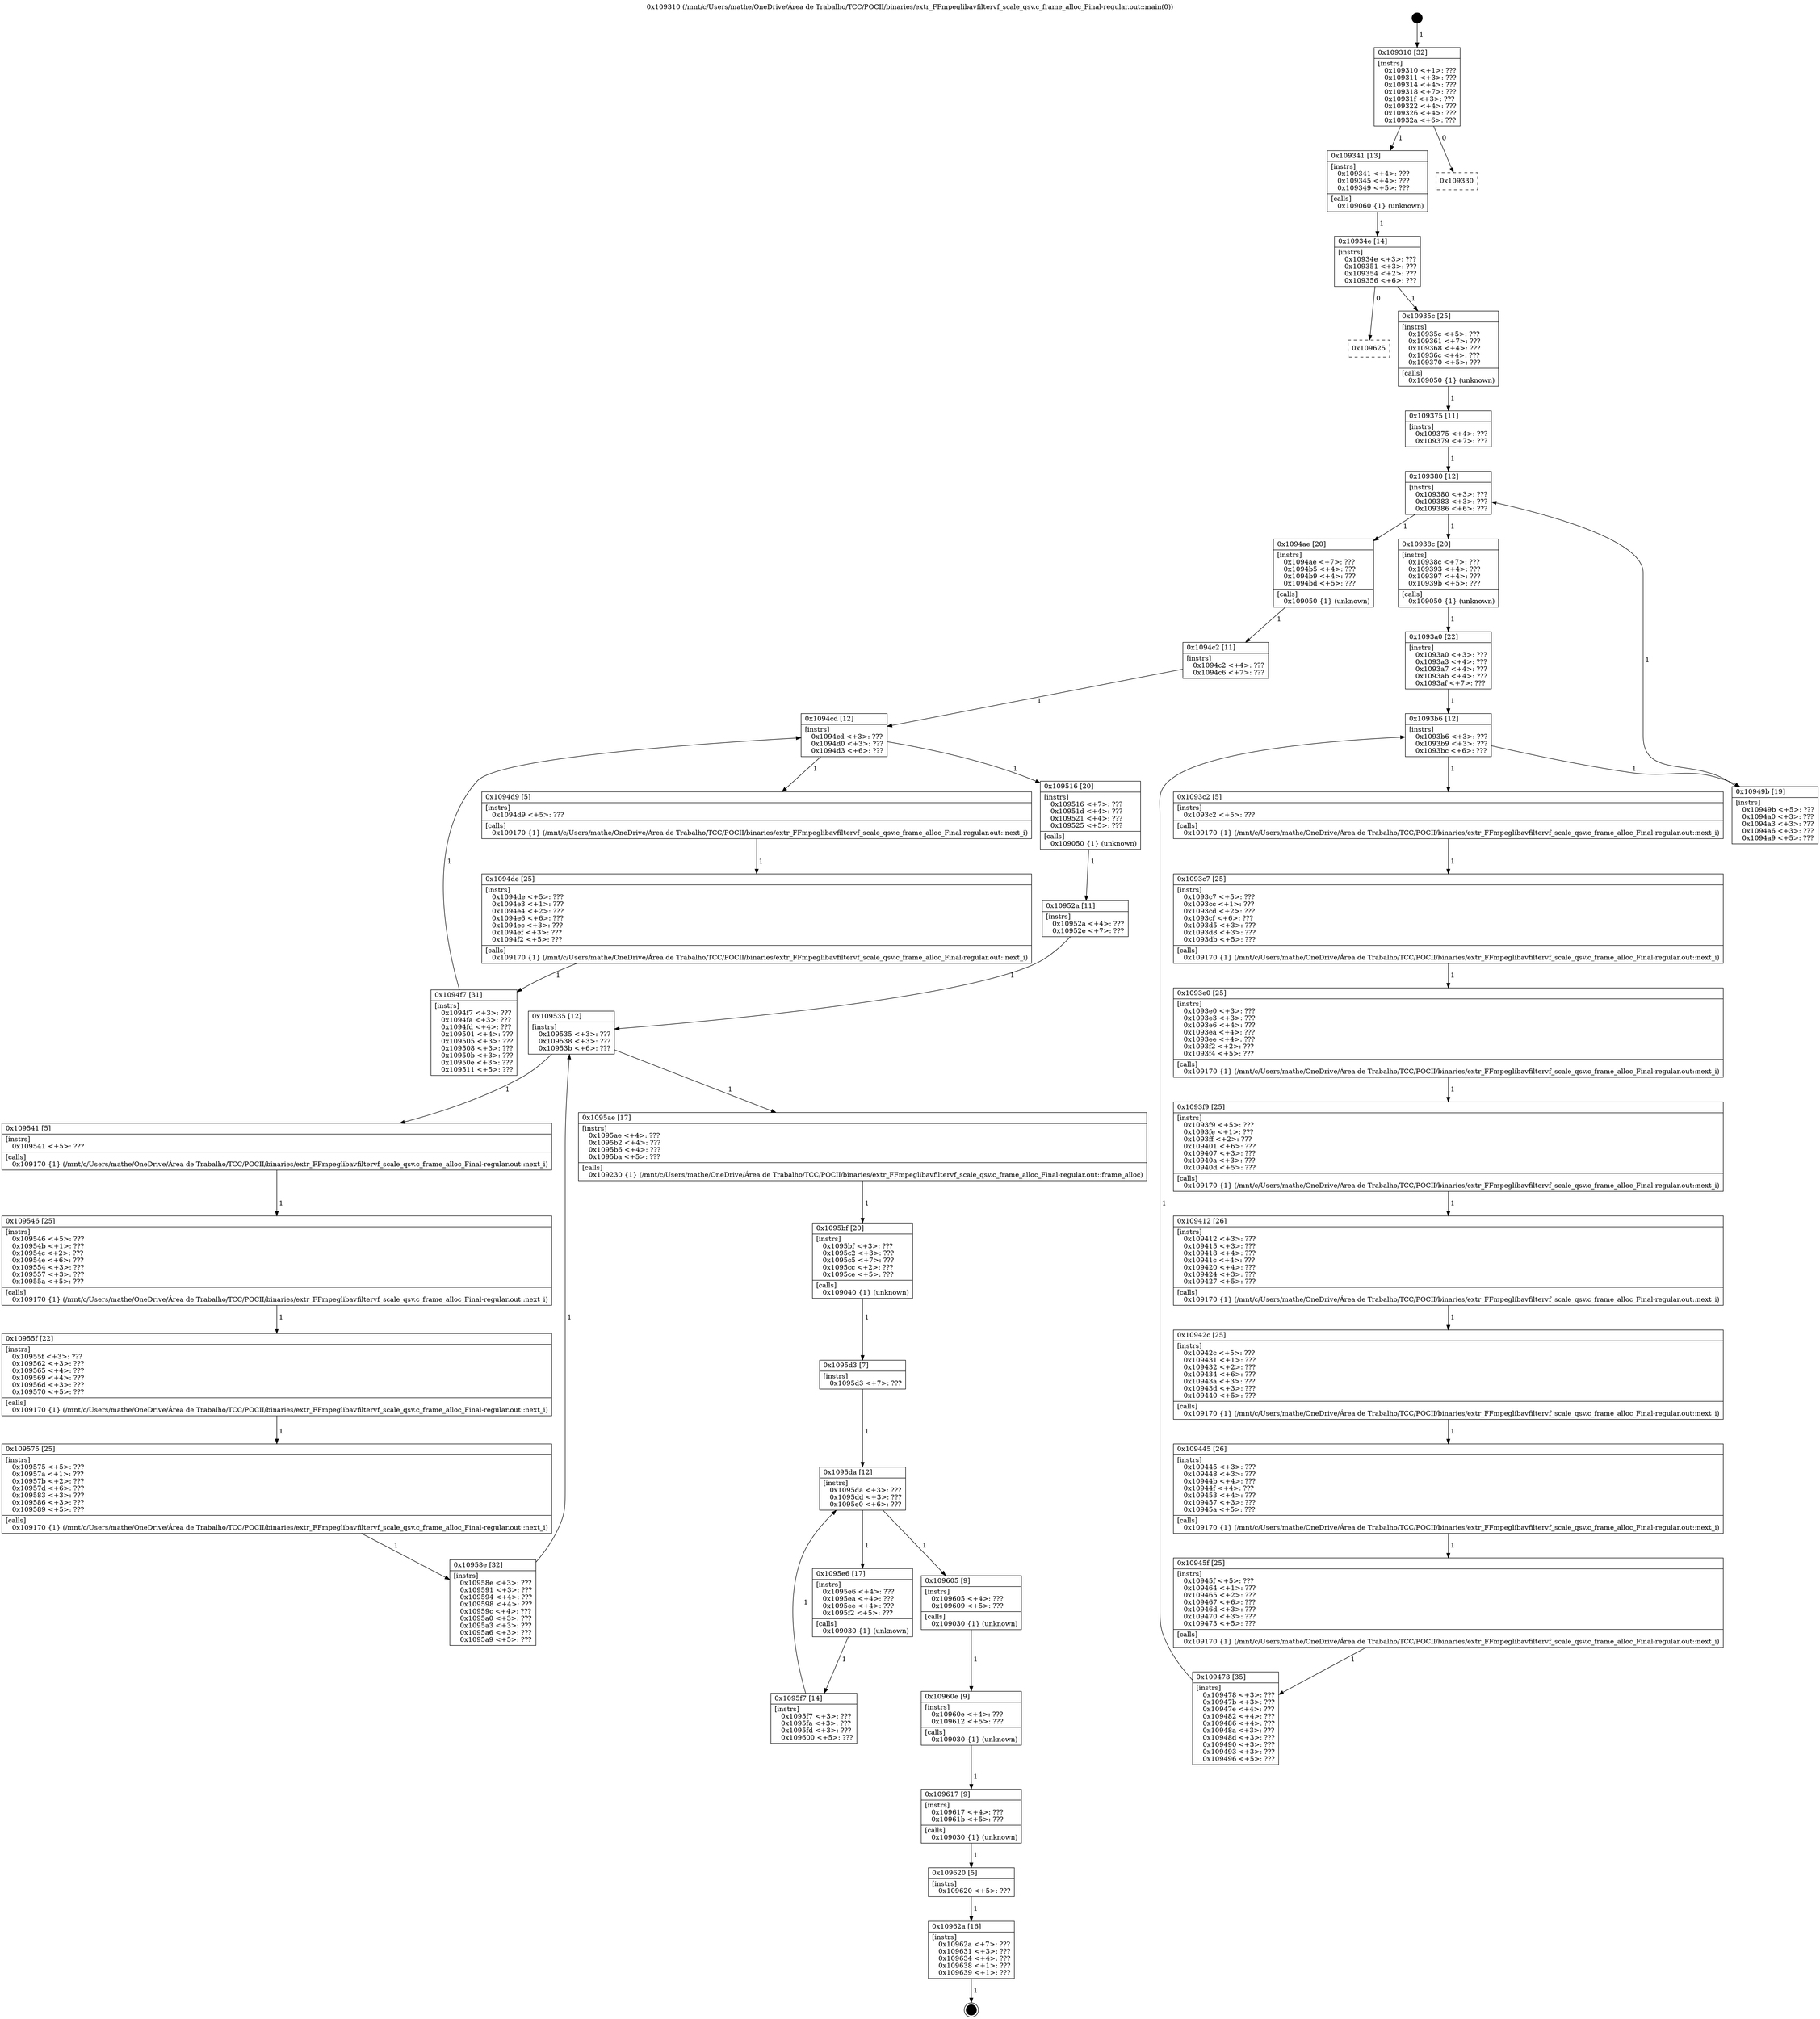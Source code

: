 digraph "0x109310" {
  label = "0x109310 (/mnt/c/Users/mathe/OneDrive/Área de Trabalho/TCC/POCII/binaries/extr_FFmpeglibavfiltervf_scale_qsv.c_frame_alloc_Final-regular.out::main(0))"
  labelloc = "t"
  node[shape=record]

  Entry [label="",width=0.3,height=0.3,shape=circle,fillcolor=black,style=filled]
  "0x109310" [label="{
     0x109310 [32]\l
     | [instrs]\l
     &nbsp;&nbsp;0x109310 \<+1\>: ???\l
     &nbsp;&nbsp;0x109311 \<+3\>: ???\l
     &nbsp;&nbsp;0x109314 \<+4\>: ???\l
     &nbsp;&nbsp;0x109318 \<+7\>: ???\l
     &nbsp;&nbsp;0x10931f \<+3\>: ???\l
     &nbsp;&nbsp;0x109322 \<+4\>: ???\l
     &nbsp;&nbsp;0x109326 \<+4\>: ???\l
     &nbsp;&nbsp;0x10932a \<+6\>: ???\l
  }"]
  "0x109341" [label="{
     0x109341 [13]\l
     | [instrs]\l
     &nbsp;&nbsp;0x109341 \<+4\>: ???\l
     &nbsp;&nbsp;0x109345 \<+4\>: ???\l
     &nbsp;&nbsp;0x109349 \<+5\>: ???\l
     | [calls]\l
     &nbsp;&nbsp;0x109060 \{1\} (unknown)\l
  }"]
  "0x109330" [label="{
     0x109330\l
  }", style=dashed]
  "0x10934e" [label="{
     0x10934e [14]\l
     | [instrs]\l
     &nbsp;&nbsp;0x10934e \<+3\>: ???\l
     &nbsp;&nbsp;0x109351 \<+3\>: ???\l
     &nbsp;&nbsp;0x109354 \<+2\>: ???\l
     &nbsp;&nbsp;0x109356 \<+6\>: ???\l
  }"]
  "0x109625" [label="{
     0x109625\l
  }", style=dashed]
  "0x10935c" [label="{
     0x10935c [25]\l
     | [instrs]\l
     &nbsp;&nbsp;0x10935c \<+5\>: ???\l
     &nbsp;&nbsp;0x109361 \<+7\>: ???\l
     &nbsp;&nbsp;0x109368 \<+4\>: ???\l
     &nbsp;&nbsp;0x10936c \<+4\>: ???\l
     &nbsp;&nbsp;0x109370 \<+5\>: ???\l
     | [calls]\l
     &nbsp;&nbsp;0x109050 \{1\} (unknown)\l
  }"]
  Exit [label="",width=0.3,height=0.3,shape=circle,fillcolor=black,style=filled,peripheries=2]
  "0x109380" [label="{
     0x109380 [12]\l
     | [instrs]\l
     &nbsp;&nbsp;0x109380 \<+3\>: ???\l
     &nbsp;&nbsp;0x109383 \<+3\>: ???\l
     &nbsp;&nbsp;0x109386 \<+6\>: ???\l
  }"]
  "0x1094ae" [label="{
     0x1094ae [20]\l
     | [instrs]\l
     &nbsp;&nbsp;0x1094ae \<+7\>: ???\l
     &nbsp;&nbsp;0x1094b5 \<+4\>: ???\l
     &nbsp;&nbsp;0x1094b9 \<+4\>: ???\l
     &nbsp;&nbsp;0x1094bd \<+5\>: ???\l
     | [calls]\l
     &nbsp;&nbsp;0x109050 \{1\} (unknown)\l
  }"]
  "0x10938c" [label="{
     0x10938c [20]\l
     | [instrs]\l
     &nbsp;&nbsp;0x10938c \<+7\>: ???\l
     &nbsp;&nbsp;0x109393 \<+4\>: ???\l
     &nbsp;&nbsp;0x109397 \<+4\>: ???\l
     &nbsp;&nbsp;0x10939b \<+5\>: ???\l
     | [calls]\l
     &nbsp;&nbsp;0x109050 \{1\} (unknown)\l
  }"]
  "0x1093b6" [label="{
     0x1093b6 [12]\l
     | [instrs]\l
     &nbsp;&nbsp;0x1093b6 \<+3\>: ???\l
     &nbsp;&nbsp;0x1093b9 \<+3\>: ???\l
     &nbsp;&nbsp;0x1093bc \<+6\>: ???\l
  }"]
  "0x10949b" [label="{
     0x10949b [19]\l
     | [instrs]\l
     &nbsp;&nbsp;0x10949b \<+5\>: ???\l
     &nbsp;&nbsp;0x1094a0 \<+3\>: ???\l
     &nbsp;&nbsp;0x1094a3 \<+3\>: ???\l
     &nbsp;&nbsp;0x1094a6 \<+3\>: ???\l
     &nbsp;&nbsp;0x1094a9 \<+5\>: ???\l
  }"]
  "0x1093c2" [label="{
     0x1093c2 [5]\l
     | [instrs]\l
     &nbsp;&nbsp;0x1093c2 \<+5\>: ???\l
     | [calls]\l
     &nbsp;&nbsp;0x109170 \{1\} (/mnt/c/Users/mathe/OneDrive/Área de Trabalho/TCC/POCII/binaries/extr_FFmpeglibavfiltervf_scale_qsv.c_frame_alloc_Final-regular.out::next_i)\l
  }"]
  "0x1093c7" [label="{
     0x1093c7 [25]\l
     | [instrs]\l
     &nbsp;&nbsp;0x1093c7 \<+5\>: ???\l
     &nbsp;&nbsp;0x1093cc \<+1\>: ???\l
     &nbsp;&nbsp;0x1093cd \<+2\>: ???\l
     &nbsp;&nbsp;0x1093cf \<+6\>: ???\l
     &nbsp;&nbsp;0x1093d5 \<+3\>: ???\l
     &nbsp;&nbsp;0x1093d8 \<+3\>: ???\l
     &nbsp;&nbsp;0x1093db \<+5\>: ???\l
     | [calls]\l
     &nbsp;&nbsp;0x109170 \{1\} (/mnt/c/Users/mathe/OneDrive/Área de Trabalho/TCC/POCII/binaries/extr_FFmpeglibavfiltervf_scale_qsv.c_frame_alloc_Final-regular.out::next_i)\l
  }"]
  "0x1093e0" [label="{
     0x1093e0 [25]\l
     | [instrs]\l
     &nbsp;&nbsp;0x1093e0 \<+3\>: ???\l
     &nbsp;&nbsp;0x1093e3 \<+3\>: ???\l
     &nbsp;&nbsp;0x1093e6 \<+4\>: ???\l
     &nbsp;&nbsp;0x1093ea \<+4\>: ???\l
     &nbsp;&nbsp;0x1093ee \<+4\>: ???\l
     &nbsp;&nbsp;0x1093f2 \<+2\>: ???\l
     &nbsp;&nbsp;0x1093f4 \<+5\>: ???\l
     | [calls]\l
     &nbsp;&nbsp;0x109170 \{1\} (/mnt/c/Users/mathe/OneDrive/Área de Trabalho/TCC/POCII/binaries/extr_FFmpeglibavfiltervf_scale_qsv.c_frame_alloc_Final-regular.out::next_i)\l
  }"]
  "0x1093f9" [label="{
     0x1093f9 [25]\l
     | [instrs]\l
     &nbsp;&nbsp;0x1093f9 \<+5\>: ???\l
     &nbsp;&nbsp;0x1093fe \<+1\>: ???\l
     &nbsp;&nbsp;0x1093ff \<+2\>: ???\l
     &nbsp;&nbsp;0x109401 \<+6\>: ???\l
     &nbsp;&nbsp;0x109407 \<+3\>: ???\l
     &nbsp;&nbsp;0x10940a \<+3\>: ???\l
     &nbsp;&nbsp;0x10940d \<+5\>: ???\l
     | [calls]\l
     &nbsp;&nbsp;0x109170 \{1\} (/mnt/c/Users/mathe/OneDrive/Área de Trabalho/TCC/POCII/binaries/extr_FFmpeglibavfiltervf_scale_qsv.c_frame_alloc_Final-regular.out::next_i)\l
  }"]
  "0x109412" [label="{
     0x109412 [26]\l
     | [instrs]\l
     &nbsp;&nbsp;0x109412 \<+3\>: ???\l
     &nbsp;&nbsp;0x109415 \<+3\>: ???\l
     &nbsp;&nbsp;0x109418 \<+4\>: ???\l
     &nbsp;&nbsp;0x10941c \<+4\>: ???\l
     &nbsp;&nbsp;0x109420 \<+4\>: ???\l
     &nbsp;&nbsp;0x109424 \<+3\>: ???\l
     &nbsp;&nbsp;0x109427 \<+5\>: ???\l
     | [calls]\l
     &nbsp;&nbsp;0x109170 \{1\} (/mnt/c/Users/mathe/OneDrive/Área de Trabalho/TCC/POCII/binaries/extr_FFmpeglibavfiltervf_scale_qsv.c_frame_alloc_Final-regular.out::next_i)\l
  }"]
  "0x10942c" [label="{
     0x10942c [25]\l
     | [instrs]\l
     &nbsp;&nbsp;0x10942c \<+5\>: ???\l
     &nbsp;&nbsp;0x109431 \<+1\>: ???\l
     &nbsp;&nbsp;0x109432 \<+2\>: ???\l
     &nbsp;&nbsp;0x109434 \<+6\>: ???\l
     &nbsp;&nbsp;0x10943a \<+3\>: ???\l
     &nbsp;&nbsp;0x10943d \<+3\>: ???\l
     &nbsp;&nbsp;0x109440 \<+5\>: ???\l
     | [calls]\l
     &nbsp;&nbsp;0x109170 \{1\} (/mnt/c/Users/mathe/OneDrive/Área de Trabalho/TCC/POCII/binaries/extr_FFmpeglibavfiltervf_scale_qsv.c_frame_alloc_Final-regular.out::next_i)\l
  }"]
  "0x109445" [label="{
     0x109445 [26]\l
     | [instrs]\l
     &nbsp;&nbsp;0x109445 \<+3\>: ???\l
     &nbsp;&nbsp;0x109448 \<+3\>: ???\l
     &nbsp;&nbsp;0x10944b \<+4\>: ???\l
     &nbsp;&nbsp;0x10944f \<+4\>: ???\l
     &nbsp;&nbsp;0x109453 \<+4\>: ???\l
     &nbsp;&nbsp;0x109457 \<+3\>: ???\l
     &nbsp;&nbsp;0x10945a \<+5\>: ???\l
     | [calls]\l
     &nbsp;&nbsp;0x109170 \{1\} (/mnt/c/Users/mathe/OneDrive/Área de Trabalho/TCC/POCII/binaries/extr_FFmpeglibavfiltervf_scale_qsv.c_frame_alloc_Final-regular.out::next_i)\l
  }"]
  "0x10945f" [label="{
     0x10945f [25]\l
     | [instrs]\l
     &nbsp;&nbsp;0x10945f \<+5\>: ???\l
     &nbsp;&nbsp;0x109464 \<+1\>: ???\l
     &nbsp;&nbsp;0x109465 \<+2\>: ???\l
     &nbsp;&nbsp;0x109467 \<+6\>: ???\l
     &nbsp;&nbsp;0x10946d \<+3\>: ???\l
     &nbsp;&nbsp;0x109470 \<+3\>: ???\l
     &nbsp;&nbsp;0x109473 \<+5\>: ???\l
     | [calls]\l
     &nbsp;&nbsp;0x109170 \{1\} (/mnt/c/Users/mathe/OneDrive/Área de Trabalho/TCC/POCII/binaries/extr_FFmpeglibavfiltervf_scale_qsv.c_frame_alloc_Final-regular.out::next_i)\l
  }"]
  "0x109478" [label="{
     0x109478 [35]\l
     | [instrs]\l
     &nbsp;&nbsp;0x109478 \<+3\>: ???\l
     &nbsp;&nbsp;0x10947b \<+3\>: ???\l
     &nbsp;&nbsp;0x10947e \<+4\>: ???\l
     &nbsp;&nbsp;0x109482 \<+4\>: ???\l
     &nbsp;&nbsp;0x109486 \<+4\>: ???\l
     &nbsp;&nbsp;0x10948a \<+3\>: ???\l
     &nbsp;&nbsp;0x10948d \<+3\>: ???\l
     &nbsp;&nbsp;0x109490 \<+3\>: ???\l
     &nbsp;&nbsp;0x109493 \<+3\>: ???\l
     &nbsp;&nbsp;0x109496 \<+5\>: ???\l
  }"]
  "0x1093a0" [label="{
     0x1093a0 [22]\l
     | [instrs]\l
     &nbsp;&nbsp;0x1093a0 \<+3\>: ???\l
     &nbsp;&nbsp;0x1093a3 \<+4\>: ???\l
     &nbsp;&nbsp;0x1093a7 \<+4\>: ???\l
     &nbsp;&nbsp;0x1093ab \<+4\>: ???\l
     &nbsp;&nbsp;0x1093af \<+7\>: ???\l
  }"]
  "0x10962a" [label="{
     0x10962a [16]\l
     | [instrs]\l
     &nbsp;&nbsp;0x10962a \<+7\>: ???\l
     &nbsp;&nbsp;0x109631 \<+3\>: ???\l
     &nbsp;&nbsp;0x109634 \<+4\>: ???\l
     &nbsp;&nbsp;0x109638 \<+1\>: ???\l
     &nbsp;&nbsp;0x109639 \<+1\>: ???\l
  }"]
  "0x109375" [label="{
     0x109375 [11]\l
     | [instrs]\l
     &nbsp;&nbsp;0x109375 \<+4\>: ???\l
     &nbsp;&nbsp;0x109379 \<+7\>: ???\l
  }"]
  "0x1094cd" [label="{
     0x1094cd [12]\l
     | [instrs]\l
     &nbsp;&nbsp;0x1094cd \<+3\>: ???\l
     &nbsp;&nbsp;0x1094d0 \<+3\>: ???\l
     &nbsp;&nbsp;0x1094d3 \<+6\>: ???\l
  }"]
  "0x109516" [label="{
     0x109516 [20]\l
     | [instrs]\l
     &nbsp;&nbsp;0x109516 \<+7\>: ???\l
     &nbsp;&nbsp;0x10951d \<+4\>: ???\l
     &nbsp;&nbsp;0x109521 \<+4\>: ???\l
     &nbsp;&nbsp;0x109525 \<+5\>: ???\l
     | [calls]\l
     &nbsp;&nbsp;0x109050 \{1\} (unknown)\l
  }"]
  "0x1094d9" [label="{
     0x1094d9 [5]\l
     | [instrs]\l
     &nbsp;&nbsp;0x1094d9 \<+5\>: ???\l
     | [calls]\l
     &nbsp;&nbsp;0x109170 \{1\} (/mnt/c/Users/mathe/OneDrive/Área de Trabalho/TCC/POCII/binaries/extr_FFmpeglibavfiltervf_scale_qsv.c_frame_alloc_Final-regular.out::next_i)\l
  }"]
  "0x1094de" [label="{
     0x1094de [25]\l
     | [instrs]\l
     &nbsp;&nbsp;0x1094de \<+5\>: ???\l
     &nbsp;&nbsp;0x1094e3 \<+1\>: ???\l
     &nbsp;&nbsp;0x1094e4 \<+2\>: ???\l
     &nbsp;&nbsp;0x1094e6 \<+6\>: ???\l
     &nbsp;&nbsp;0x1094ec \<+3\>: ???\l
     &nbsp;&nbsp;0x1094ef \<+3\>: ???\l
     &nbsp;&nbsp;0x1094f2 \<+5\>: ???\l
     | [calls]\l
     &nbsp;&nbsp;0x109170 \{1\} (/mnt/c/Users/mathe/OneDrive/Área de Trabalho/TCC/POCII/binaries/extr_FFmpeglibavfiltervf_scale_qsv.c_frame_alloc_Final-regular.out::next_i)\l
  }"]
  "0x1094f7" [label="{
     0x1094f7 [31]\l
     | [instrs]\l
     &nbsp;&nbsp;0x1094f7 \<+3\>: ???\l
     &nbsp;&nbsp;0x1094fa \<+3\>: ???\l
     &nbsp;&nbsp;0x1094fd \<+4\>: ???\l
     &nbsp;&nbsp;0x109501 \<+4\>: ???\l
     &nbsp;&nbsp;0x109505 \<+3\>: ???\l
     &nbsp;&nbsp;0x109508 \<+3\>: ???\l
     &nbsp;&nbsp;0x10950b \<+3\>: ???\l
     &nbsp;&nbsp;0x10950e \<+3\>: ???\l
     &nbsp;&nbsp;0x109511 \<+5\>: ???\l
  }"]
  "0x1094c2" [label="{
     0x1094c2 [11]\l
     | [instrs]\l
     &nbsp;&nbsp;0x1094c2 \<+4\>: ???\l
     &nbsp;&nbsp;0x1094c6 \<+7\>: ???\l
  }"]
  "0x109535" [label="{
     0x109535 [12]\l
     | [instrs]\l
     &nbsp;&nbsp;0x109535 \<+3\>: ???\l
     &nbsp;&nbsp;0x109538 \<+3\>: ???\l
     &nbsp;&nbsp;0x10953b \<+6\>: ???\l
  }"]
  "0x1095ae" [label="{
     0x1095ae [17]\l
     | [instrs]\l
     &nbsp;&nbsp;0x1095ae \<+4\>: ???\l
     &nbsp;&nbsp;0x1095b2 \<+4\>: ???\l
     &nbsp;&nbsp;0x1095b6 \<+4\>: ???\l
     &nbsp;&nbsp;0x1095ba \<+5\>: ???\l
     | [calls]\l
     &nbsp;&nbsp;0x109230 \{1\} (/mnt/c/Users/mathe/OneDrive/Área de Trabalho/TCC/POCII/binaries/extr_FFmpeglibavfiltervf_scale_qsv.c_frame_alloc_Final-regular.out::frame_alloc)\l
  }"]
  "0x109541" [label="{
     0x109541 [5]\l
     | [instrs]\l
     &nbsp;&nbsp;0x109541 \<+5\>: ???\l
     | [calls]\l
     &nbsp;&nbsp;0x109170 \{1\} (/mnt/c/Users/mathe/OneDrive/Área de Trabalho/TCC/POCII/binaries/extr_FFmpeglibavfiltervf_scale_qsv.c_frame_alloc_Final-regular.out::next_i)\l
  }"]
  "0x109546" [label="{
     0x109546 [25]\l
     | [instrs]\l
     &nbsp;&nbsp;0x109546 \<+5\>: ???\l
     &nbsp;&nbsp;0x10954b \<+1\>: ???\l
     &nbsp;&nbsp;0x10954c \<+2\>: ???\l
     &nbsp;&nbsp;0x10954e \<+6\>: ???\l
     &nbsp;&nbsp;0x109554 \<+3\>: ???\l
     &nbsp;&nbsp;0x109557 \<+3\>: ???\l
     &nbsp;&nbsp;0x10955a \<+5\>: ???\l
     | [calls]\l
     &nbsp;&nbsp;0x109170 \{1\} (/mnt/c/Users/mathe/OneDrive/Área de Trabalho/TCC/POCII/binaries/extr_FFmpeglibavfiltervf_scale_qsv.c_frame_alloc_Final-regular.out::next_i)\l
  }"]
  "0x10955f" [label="{
     0x10955f [22]\l
     | [instrs]\l
     &nbsp;&nbsp;0x10955f \<+3\>: ???\l
     &nbsp;&nbsp;0x109562 \<+3\>: ???\l
     &nbsp;&nbsp;0x109565 \<+4\>: ???\l
     &nbsp;&nbsp;0x109569 \<+4\>: ???\l
     &nbsp;&nbsp;0x10956d \<+3\>: ???\l
     &nbsp;&nbsp;0x109570 \<+5\>: ???\l
     | [calls]\l
     &nbsp;&nbsp;0x109170 \{1\} (/mnt/c/Users/mathe/OneDrive/Área de Trabalho/TCC/POCII/binaries/extr_FFmpeglibavfiltervf_scale_qsv.c_frame_alloc_Final-regular.out::next_i)\l
  }"]
  "0x109575" [label="{
     0x109575 [25]\l
     | [instrs]\l
     &nbsp;&nbsp;0x109575 \<+5\>: ???\l
     &nbsp;&nbsp;0x10957a \<+1\>: ???\l
     &nbsp;&nbsp;0x10957b \<+2\>: ???\l
     &nbsp;&nbsp;0x10957d \<+6\>: ???\l
     &nbsp;&nbsp;0x109583 \<+3\>: ???\l
     &nbsp;&nbsp;0x109586 \<+3\>: ???\l
     &nbsp;&nbsp;0x109589 \<+5\>: ???\l
     | [calls]\l
     &nbsp;&nbsp;0x109170 \{1\} (/mnt/c/Users/mathe/OneDrive/Área de Trabalho/TCC/POCII/binaries/extr_FFmpeglibavfiltervf_scale_qsv.c_frame_alloc_Final-regular.out::next_i)\l
  }"]
  "0x10958e" [label="{
     0x10958e [32]\l
     | [instrs]\l
     &nbsp;&nbsp;0x10958e \<+3\>: ???\l
     &nbsp;&nbsp;0x109591 \<+3\>: ???\l
     &nbsp;&nbsp;0x109594 \<+4\>: ???\l
     &nbsp;&nbsp;0x109598 \<+4\>: ???\l
     &nbsp;&nbsp;0x10959c \<+4\>: ???\l
     &nbsp;&nbsp;0x1095a0 \<+3\>: ???\l
     &nbsp;&nbsp;0x1095a3 \<+3\>: ???\l
     &nbsp;&nbsp;0x1095a6 \<+3\>: ???\l
     &nbsp;&nbsp;0x1095a9 \<+5\>: ???\l
  }"]
  "0x10952a" [label="{
     0x10952a [11]\l
     | [instrs]\l
     &nbsp;&nbsp;0x10952a \<+4\>: ???\l
     &nbsp;&nbsp;0x10952e \<+7\>: ???\l
  }"]
  "0x1095bf" [label="{
     0x1095bf [20]\l
     | [instrs]\l
     &nbsp;&nbsp;0x1095bf \<+3\>: ???\l
     &nbsp;&nbsp;0x1095c2 \<+3\>: ???\l
     &nbsp;&nbsp;0x1095c5 \<+7\>: ???\l
     &nbsp;&nbsp;0x1095cc \<+2\>: ???\l
     &nbsp;&nbsp;0x1095ce \<+5\>: ???\l
     | [calls]\l
     &nbsp;&nbsp;0x109040 \{1\} (unknown)\l
  }"]
  "0x1095da" [label="{
     0x1095da [12]\l
     | [instrs]\l
     &nbsp;&nbsp;0x1095da \<+3\>: ???\l
     &nbsp;&nbsp;0x1095dd \<+3\>: ???\l
     &nbsp;&nbsp;0x1095e0 \<+6\>: ???\l
  }"]
  "0x109605" [label="{
     0x109605 [9]\l
     | [instrs]\l
     &nbsp;&nbsp;0x109605 \<+4\>: ???\l
     &nbsp;&nbsp;0x109609 \<+5\>: ???\l
     | [calls]\l
     &nbsp;&nbsp;0x109030 \{1\} (unknown)\l
  }"]
  "0x1095e6" [label="{
     0x1095e6 [17]\l
     | [instrs]\l
     &nbsp;&nbsp;0x1095e6 \<+4\>: ???\l
     &nbsp;&nbsp;0x1095ea \<+4\>: ???\l
     &nbsp;&nbsp;0x1095ee \<+4\>: ???\l
     &nbsp;&nbsp;0x1095f2 \<+5\>: ???\l
     | [calls]\l
     &nbsp;&nbsp;0x109030 \{1\} (unknown)\l
  }"]
  "0x1095f7" [label="{
     0x1095f7 [14]\l
     | [instrs]\l
     &nbsp;&nbsp;0x1095f7 \<+3\>: ???\l
     &nbsp;&nbsp;0x1095fa \<+3\>: ???\l
     &nbsp;&nbsp;0x1095fd \<+3\>: ???\l
     &nbsp;&nbsp;0x109600 \<+5\>: ???\l
  }"]
  "0x1095d3" [label="{
     0x1095d3 [7]\l
     | [instrs]\l
     &nbsp;&nbsp;0x1095d3 \<+7\>: ???\l
  }"]
  "0x10960e" [label="{
     0x10960e [9]\l
     | [instrs]\l
     &nbsp;&nbsp;0x10960e \<+4\>: ???\l
     &nbsp;&nbsp;0x109612 \<+5\>: ???\l
     | [calls]\l
     &nbsp;&nbsp;0x109030 \{1\} (unknown)\l
  }"]
  "0x109617" [label="{
     0x109617 [9]\l
     | [instrs]\l
     &nbsp;&nbsp;0x109617 \<+4\>: ???\l
     &nbsp;&nbsp;0x10961b \<+5\>: ???\l
     | [calls]\l
     &nbsp;&nbsp;0x109030 \{1\} (unknown)\l
  }"]
  "0x109620" [label="{
     0x109620 [5]\l
     | [instrs]\l
     &nbsp;&nbsp;0x109620 \<+5\>: ???\l
  }"]
  Entry -> "0x109310" [label=" 1"]
  "0x109310" -> "0x109341" [label=" 1"]
  "0x109310" -> "0x109330" [label=" 0"]
  "0x109341" -> "0x10934e" [label=" 1"]
  "0x10934e" -> "0x109625" [label=" 0"]
  "0x10934e" -> "0x10935c" [label=" 1"]
  "0x10962a" -> Exit [label=" 1"]
  "0x10935c" -> "0x109375" [label=" 1"]
  "0x109380" -> "0x1094ae" [label=" 1"]
  "0x109380" -> "0x10938c" [label=" 1"]
  "0x10938c" -> "0x1093a0" [label=" 1"]
  "0x1093b6" -> "0x10949b" [label=" 1"]
  "0x1093b6" -> "0x1093c2" [label=" 1"]
  "0x1093c2" -> "0x1093c7" [label=" 1"]
  "0x1093c7" -> "0x1093e0" [label=" 1"]
  "0x1093e0" -> "0x1093f9" [label=" 1"]
  "0x1093f9" -> "0x109412" [label=" 1"]
  "0x109412" -> "0x10942c" [label=" 1"]
  "0x10942c" -> "0x109445" [label=" 1"]
  "0x109445" -> "0x10945f" [label=" 1"]
  "0x10945f" -> "0x109478" [label=" 1"]
  "0x1093a0" -> "0x1093b6" [label=" 1"]
  "0x109478" -> "0x1093b6" [label=" 1"]
  "0x109620" -> "0x10962a" [label=" 1"]
  "0x109375" -> "0x109380" [label=" 1"]
  "0x10949b" -> "0x109380" [label=" 1"]
  "0x1094ae" -> "0x1094c2" [label=" 1"]
  "0x1094cd" -> "0x109516" [label=" 1"]
  "0x1094cd" -> "0x1094d9" [label=" 1"]
  "0x1094d9" -> "0x1094de" [label=" 1"]
  "0x1094de" -> "0x1094f7" [label=" 1"]
  "0x1094c2" -> "0x1094cd" [label=" 1"]
  "0x1094f7" -> "0x1094cd" [label=" 1"]
  "0x109516" -> "0x10952a" [label=" 1"]
  "0x109535" -> "0x1095ae" [label=" 1"]
  "0x109535" -> "0x109541" [label=" 1"]
  "0x109541" -> "0x109546" [label=" 1"]
  "0x109546" -> "0x10955f" [label=" 1"]
  "0x10955f" -> "0x109575" [label=" 1"]
  "0x109575" -> "0x10958e" [label=" 1"]
  "0x10952a" -> "0x109535" [label=" 1"]
  "0x10958e" -> "0x109535" [label=" 1"]
  "0x1095ae" -> "0x1095bf" [label=" 1"]
  "0x1095bf" -> "0x1095d3" [label=" 1"]
  "0x1095da" -> "0x109605" [label=" 1"]
  "0x1095da" -> "0x1095e6" [label=" 1"]
  "0x1095e6" -> "0x1095f7" [label=" 1"]
  "0x1095d3" -> "0x1095da" [label=" 1"]
  "0x1095f7" -> "0x1095da" [label=" 1"]
  "0x109605" -> "0x10960e" [label=" 1"]
  "0x10960e" -> "0x109617" [label=" 1"]
  "0x109617" -> "0x109620" [label=" 1"]
}

